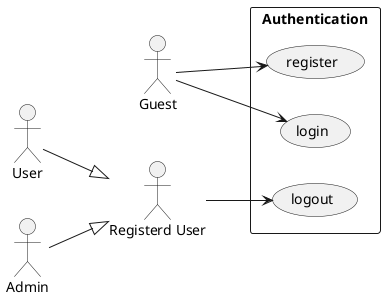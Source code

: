 @startuml auth
left to right direction

actor Guest
actor "Registerd User"
actor User
actor Admin

User --|> "Registerd User"
Admin --|> "Registerd User"

rectangle "Authentication" {
    usecase "register" as AuthUC1
    usecase "login" as AuthUC2
    usecase "logout" as AuthUC3
}

Guest --> AuthUC1
Guest --> AuthUC2

"Registerd User" --> AuthUC3

@enduml